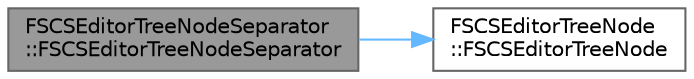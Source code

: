 digraph "FSCSEditorTreeNodeSeparator::FSCSEditorTreeNodeSeparator"
{
 // INTERACTIVE_SVG=YES
 // LATEX_PDF_SIZE
  bgcolor="transparent";
  edge [fontname=Helvetica,fontsize=10,labelfontname=Helvetica,labelfontsize=10];
  node [fontname=Helvetica,fontsize=10,shape=box,height=0.2,width=0.4];
  rankdir="LR";
  Node1 [id="Node000001",label="FSCSEditorTreeNodeSeparator\l::FSCSEditorTreeNodeSeparator",height=0.2,width=0.4,color="gray40", fillcolor="grey60", style="filled", fontcolor="black",tooltip=" "];
  Node1 -> Node2 [id="edge1_Node000001_Node000002",color="steelblue1",style="solid",tooltip=" "];
  Node2 [id="Node000002",label="FSCSEditorTreeNode\l::FSCSEditorTreeNode",height=0.2,width=0.4,color="grey40", fillcolor="white", style="filled",URL="$d3/deb/classFSCSEditorTreeNode.html#add3450e9241e12a16799d4dad6ff5abf",tooltip="Constructs an empty tree node."];
}

